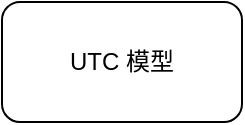 <mxfile version="21.5.0" type="github">
  <diagram name="第 1 页" id="Vh6EjBxzwPC3c47uIkbJ">
    <mxGraphModel dx="990" dy="668" grid="1" gridSize="10" guides="1" tooltips="1" connect="1" arrows="1" fold="1" page="1" pageScale="1" pageWidth="827" pageHeight="1169" math="0" shadow="0">
      <root>
        <mxCell id="0" />
        <mxCell id="1" parent="0" />
        <mxCell id="SioV8SehEkqe-3Xein75-1" value="UTC 模型" style="rounded=1;whiteSpace=wrap;html=1;" vertex="1" parent="1">
          <mxGeometry x="250" y="150" width="120" height="60" as="geometry" />
        </mxCell>
      </root>
    </mxGraphModel>
  </diagram>
</mxfile>
